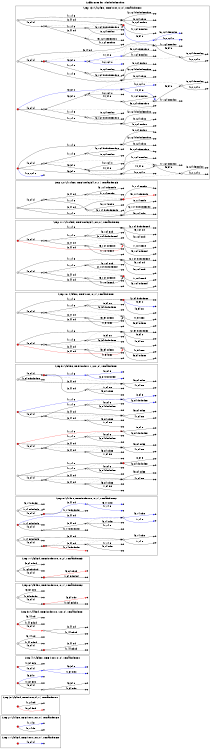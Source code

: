 digraph suffixTree {
  labelloc="t";
  label="Suffix Tree for \"dedododeeodo$\"";
  rankdir=LR;
  size="8,5"
  node [margin=0 fontcolor=blue fontsize=1 width=0.1 shape=circle style=filled];

  subgraph cluster_1 {
    label="Step 1: S[0]=d, AP=(root,'\\0x',0), remainder=0"

    root1_0 -> node260131_0 [label = "[0,0] d" color=blue];

    node260131_0 [ shape=point ]
    root1_0 [ width=0.15  fillcolor=red ]
  }

  subgraph cluster_2 {
    label="Step 2: S[1]=e, AP=(root,'\\0x',0), remainder=0"

    root2_1 -> node260132_1 [label = "[0,1] de"];
    root2_1 -> node251132_1 [label = "[1,1] e" color=blue];

    node260132_1 [ shape=point ]
    node251132_1 [ shape=point ]
    root2_1 [ width=0.15  fillcolor=red ]
  }

  subgraph cluster_3 {
    label="Step 3: S[2]=d, AP=(root,'d',1), remainder=1"

    root3_2 -> node260133_2 [label = "[0,2] ded" color=red];
    root3_2 -> node251133_2 [label = "[1,2] ed"];

    node260133_2 [ shape=point ]
    node251133_2 [ shape=point ]
    root3_2 [ width=0.15  fillcolor=red ]
  }

  subgraph cluster_4 {
    label="Step 4: S[3]=o, AP=(root,'d',1), remainder=1"

    root4_3 -> node1004_3 [label = "[0,0] d" color=blue];
    root4_3 -> node251134_3 [label = "[1,3] edo"];
    node1004_3 -> node131134_3 [label = "[1,3] edo" color=blue];
    node1004_3 -> node113134_3 [label = "[3,3] o" color=blue];

    node113134_3 [ shape=point ]
    node251134_3 [ shape=point ]
    node131134_3 [ shape=point ]
    root4_3 [ width=0.15  fillcolor=red ]
  }

  subgraph cluster_4 {
    label="Step 4: S[3]=o, AP=(root,'o',0), remainder=0"

    root4_4 -> node1004_4 [label = "[0,0] d"];
    root4_4 -> node251134_4 [label = "[1,3] edo"];
    root4_4 -> node233134_4 [label = "[3,3] o" color=blue];
    node1004_4 -> node131134_4 [label = "[1,3] edo"];
    node1004_4 -> node113134_4 [label = "[3,3] o"];

    node113134_4 [ shape=point ]
    node251134_4 [ shape=point ]
    node131134_4 [ shape=point ]
    root4_4 [ width=0.15  fillcolor=red ]
    node233134_4 [ shape=point ]
  }

  subgraph cluster_5 {
    label="Step 5: S[4]=d, AP=(root,'d',1), remainder=1"

    root5_5 -> node1005_5 [label = "[0,0] d" color=red];
    root5_5 -> node251135_5 [label = "[1,4] edod"];
    root5_5 -> node233135_5 [label = "[3,4] od"];
    node1005_5 -> node131135_5 [label = "[1,4] edod"];
    node1005_5 -> node113135_5 [label = "[3,4] od"];

    node113135_5 [ shape=point ]
    node251135_5 [ shape=point ]
    node131135_5 [ shape=point ]
    root5_5 [ width=0.15  fillcolor=red ]
    node233135_5 [ shape=point ]
  }

  subgraph cluster_5 {
    label="Step 5: S[4]=d, AP=(node100,'\\0x',0), remainder=1"

    root5_6 -> node1005_6 [label = "[0,0] d"];
    root5_6 -> node251135_6 [label = "[1,4] edod"];
    root5_6 -> node233135_6 [label = "[3,4] od"];
    node1005_6 -> node131135_6 [label = "[1,4] edod"];
    node1005_6 -> node113135_6 [label = "[3,4] od"];

    node1005_6 [width=0.15 fillcolor=red]
    node113135_6 [ shape=point ]
    node251135_6 [ shape=point ]
    node131135_6 [ shape=point ]
    root5_6 [ width=0.15 ]
    node233135_6 [ shape=point ]
  }

  subgraph cluster_6 {
    label="Step 6: S[5]=o, AP=(node100,'o',1), remainder=2"

    root6_7 -> node1006_7 [label = "[0,0] d"];
    root6_7 -> node251136_7 [label = "[1,5] edodo"];
    root6_7 -> node233136_7 [label = "[3,5] odo"];
    node1006_7 -> node131136_7 [label = "[1,5] edodo"];
    node1006_7 -> node113136_7 [label = "[3,5] odo" color=red];

    node1006_7 [width=0.15 fillcolor=red]
    node113136_7 [ shape=point ]
    node251136_7 [ shape=point ]
    node131136_7 [ shape=point ]
    root6_7 [ width=0.15 ]
    node233136_7 [ shape=point ]
  }

  subgraph cluster_7 {
    label="Step 7: S[6]=d, AP=(node100,'o',2), remainder=3"

    root7_8 -> node1007_8 [label = "[0,0] d"];
    root7_8 -> node251137_8 [label = "[1,6] edodod"];
    root7_8 -> node233137_8 [label = "[3,6] odod"];
    node1007_8 -> node131137_8 [label = "[1,6] edodod"];
    node1007_8 -> node113137_8 [label = "[3,6] odod" color=red];

    node1007_8 [width=0.15 fillcolor=red]
    node113137_8 [ shape=point ]
    node251137_8 [ shape=point ]
    node131137_8 [ shape=point ]
    root7_8 [ width=0.15 ]
    node233137_8 [ shape=point ]
  }

  subgraph cluster_8 {
    label="Step 8: S[7]=e, AP=(node100,'o',2), remainder=3"

    root8_9 -> node1008_9 [label = "[0,0] d"];
    root8_9 -> node251138_9 [label = "[1,7] edodode"];
    root8_9 -> node233138_9 [label = "[3,7] odode"];
    node1008_9 -> node131138_9 [label = "[1,7] edodode"];
    node1008_9 -> node3348_9 [label = "[3,4] od" color=blue];
    node3348_9 -> node97138_9 [label = "[7,7] e" color=blue];
    node3348_9 -> node115138_9 [label = "[5,7] ode" color=blue];

    node1008_9 [width=0.15 fillcolor=red]
    node251138_9 [ shape=point ]
    node131138_9 [ shape=point ]
    node115138_9 [ shape=point ]
    root8_9 [ width=0.15 ]
    node97138_9 [ shape=point ]
    node233138_9 [ shape=point ]
  }

  subgraph cluster_8 {
    label="Step 8: S[7]=e, AP=(root,'o',2), remainder=2"

    root8_10 -> node1008_10 [label = "[0,0] d"];
    root8_10 -> node251138_10 [label = "[1,7] edodode"];
    root8_10 -> node2348_10 [label = "[3,4] od" color=blue];
    node1008_10 -> node131138_10 [label = "[1,7] edodode"];
    node1008_10 -> node3348_10 [label = "[3,4] od"];
    node3348_10 -> node2348_10 [ style=dotted ];
    node2348_10 -> node87138_10 [label = "[7,7] e" color=blue];
    node2348_10 -> node105138_10 [label = "[5,7] ode" color=blue];
    node3348_10 -> node97138_10 [label = "[7,7] e"];
    node3348_10 -> node115138_10 [label = "[5,7] ode"];

    node87138_10 [ shape=point ]
    node251138_10 [ shape=point ]
    node105138_10 [ shape=point ]
    node131138_10 [ shape=point ]
    node115138_10 [ shape=point ]
    root8_10 [ width=0.15  fillcolor=red ]
    node97138_10 [ shape=point ]
  }

  subgraph cluster_8 {
    label="Step 8: S[7]=e, AP=(node100,'e',1), remainder=2"

    root8_11 -> node1008_11 [label = "[0,0] d"];
    root8_11 -> node251138_11 [label = "[1,7] edodode"];
    root8_11 -> node2348_11 [label = "[3,4] od"];
    node2348_11 -> node1008_11 [ style=dotted ];
    node1008_11 -> node131138_11 [label = "[1,7] edodode" color=red];
    node1008_11 -> node3348_11 [label = "[3,4] od"];
    node3348_11 -> node2348_11 [ style=dotted ];
    node2348_11 -> node87138_11 [label = "[7,7] e"];
    node2348_11 -> node105138_11 [label = "[5,7] ode"];
    node3348_11 -> node97138_11 [label = "[7,7] e"];
    node3348_11 -> node115138_11 [label = "[5,7] ode"];

    node1008_11 [width=0.15 fillcolor=red]
    node87138_11 [ shape=point ]
    node251138_11 [ shape=point ]
    node105138_11 [ shape=point ]
    node131138_11 [ shape=point ]
    node115138_11 [ shape=point ]
    root8_11 [ width=0.15 ]
    node97138_11 [ shape=point ]
  }

  subgraph cluster_9 {
    label="Step 9: S[8]=e, AP=(node100,'e',1), remainder=2"

    root9_12 -> node1009_12 [label = "[0,0] d"];
    root9_12 -> node251139_12 [label = "[1,8] edododee"];
    root9_12 -> node2349_12 [label = "[3,4] od"];
    node2349_12 -> node1009_12 [ style=dotted ];
    node1009_12 -> node2119_12 [label = "[1,1] e" color=blue];
    node1009_12 -> node3349_12 [label = "[3,4] od"];
    node3349_12 -> node2349_12 [ style=dotted ];
    node2349_12 -> node87139_12 [label = "[7,8] ee"];
    node2349_12 -> node105139_12 [label = "[5,8] odee"];
    node2119_12 -> node132139_12 [label = "[2,8] dododee" color=blue];
    node2119_12 -> node78139_12 [label = "[8,8] e" color=blue];
    node3349_12 -> node97139_12 [label = "[7,8] ee"];
    node3349_12 -> node115139_12 [label = "[5,8] odee"];

    node1009_12 [width=0.15 fillcolor=red]
    node87139_12 [ shape=point ]
    node132139_12 [ shape=point ]
    node251139_12 [ shape=point ]
    node105139_12 [ shape=point ]
    node78139_12 [ shape=point ]
    node115139_12 [ shape=point ]
    root9_12 [ width=0.15 ]
    node97139_12 [ shape=point ]
  }

  subgraph cluster_9 {
    label="Step 9: S[8]=e, AP=(root,'e',1), remainder=1"

    root9_13 -> node1009_13 [label = "[0,0] d"];
    root9_13 -> node1119_13 [label = "[1,1] e" color=blue];
    root9_13 -> node2349_13 [label = "[3,4] od"];
    node2349_13 -> node1009_13 [ style=dotted ];
    node1009_13 -> node2119_13 [label = "[1,1] e"];
    node2119_13 -> node1119_13 [ style=dotted ];
    node1009_13 -> node3349_13 [label = "[3,4] od"];
    node3349_13 -> node2349_13 [ style=dotted ];
    node1119_13 -> node122139_13 [label = "[2,8] dododee" color=blue];
    node1119_13 -> node68139_13 [label = "[8,8] e" color=blue];
    node2349_13 -> node87139_13 [label = "[7,8] ee"];
    node2349_13 -> node105139_13 [label = "[5,8] odee"];
    node2119_13 -> node132139_13 [label = "[2,8] dododee"];
    node2119_13 -> node78139_13 [label = "[8,8] e"];
    node3349_13 -> node97139_13 [label = "[7,8] ee"];
    node3349_13 -> node115139_13 [label = "[5,8] odee"];

    node97139_13 [ shape=point ]
    node68139_13 [ shape=point ]
    node122139_13 [ shape=point ]
    node87139_13 [ shape=point ]
    node132139_13 [ shape=point ]
    node105139_13 [ shape=point ]
    node78139_13 [ shape=point ]
    node115139_13 [ shape=point ]
    root9_13 [ width=0.15  fillcolor=red ]
  }

  subgraph cluster_9 {
    label="Step 9: S[8]=e, AP=(root,'e',1), remainder=1"

    root9_14 -> node1009_14 [label = "[0,0] d"];
    root9_14 -> node1119_14 [label = "[1,1] e" color=red];
    root9_14 -> node2349_14 [label = "[3,4] od"];
    node2349_14 -> node1009_14 [ style=dotted ];
    node1009_14 -> node2119_14 [label = "[1,1] e"];
    node2119_14 -> node1119_14 [ style=dotted ];
    node1009_14 -> node3349_14 [label = "[3,4] od"];
    node3349_14 -> node2349_14 [ style=dotted ];
    node1119_14 -> node122139_14 [label = "[2,8] dododee"];
    node1119_14 -> node68139_14 [label = "[8,8] e"];
    node2349_14 -> node87139_14 [label = "[7,8] ee"];
    node2349_14 -> node105139_14 [label = "[5,8] odee"];
    node2119_14 -> node132139_14 [label = "[2,8] dododee"];
    node2119_14 -> node78139_14 [label = "[8,8] e"];
    node3349_14 -> node97139_14 [label = "[7,8] ee"];
    node3349_14 -> node115139_14 [label = "[5,8] odee"];

    node97139_14 [ shape=point ]
    node68139_14 [ shape=point ]
    node122139_14 [ shape=point ]
    node87139_14 [ shape=point ]
    node132139_14 [ shape=point ]
    node105139_14 [ shape=point ]
    node78139_14 [ shape=point ]
    node115139_14 [ shape=point ]
    root9_14 [ width=0.15  fillcolor=red ]
  }

  subgraph cluster_9 {
    label="Step 9: S[8]=e, AP=(node111,'\\0x',0), remainder=1"

    root9_15 -> node1009_15 [label = "[0,0] d"];
    root9_15 -> node1119_15 [label = "[1,1] e"];
    root9_15 -> node2349_15 [label = "[3,4] od"];
    node2349_15 -> node1009_15 [ style=dotted ];
    node1009_15 -> node2119_15 [label = "[1,1] e"];
    node2119_15 -> node1119_15 [ style=dotted ];
    node1009_15 -> node3349_15 [label = "[3,4] od"];
    node3349_15 -> node2349_15 [ style=dotted ];
    node1119_15 -> node122139_15 [label = "[2,8] dododee"];
    node1119_15 -> node68139_15 [label = "[8,8] e"];
    node2349_15 -> node87139_15 [label = "[7,8] ee"];
    node2349_15 -> node105139_15 [label = "[5,8] odee"];
    node2119_15 -> node132139_15 [label = "[2,8] dododee"];
    node2119_15 -> node78139_15 [label = "[8,8] e"];
    node3349_15 -> node97139_15 [label = "[7,8] ee"];
    node3349_15 -> node115139_15 [label = "[5,8] odee"];

    node1119_15 [width=0.15 fillcolor=red]
    node97139_15 [ shape=point ]
    node68139_15 [ shape=point ]
    node122139_15 [ shape=point ]
    node87139_15 [ shape=point ]
    node132139_15 [ shape=point ]
    node105139_15 [ shape=point ]
    node78139_15 [ shape=point ]
    node115139_15 [ shape=point ]
    root9_15 [ width=0.15 ]
  }

  subgraph cluster_10 {
    label="Step 10: S[9]=o, AP=(node111,'\\0x',0), remainder=1"

    root10_16 -> node10010_16 [label = "[0,0] d"];
    root10_16 -> node11110_16 [label = "[1,1] e"];
    root10_16 -> node23410_16 [label = "[3,4] od"];
    node23410_16 -> node10010_16 [ style=dotted ];
    node10010_16 -> node21110_16 [label = "[1,1] e"];
    node21110_16 -> node11110_16 [ style=dotted ];
    node10010_16 -> node33410_16 [label = "[3,4] od"];
    node33410_16 -> node23410_16 [ style=dotted ];
    node11110_16 -> node1221310_16 [label = "[2,9] dododeeo"];
    node11110_16 -> node681310_16 [label = "[8,9] eo"];
    node11110_16 -> node591310_16 [label = "[9,9] o" color=blue];
    node23410_16 -> node871310_16 [label = "[7,9] eeo"];
    node23410_16 -> node1051310_16 [label = "[5,9] odeeo"];
    node21110_16 -> node1321310_16 [label = "[2,9] dododeeo"];
    node21110_16 -> node781310_16 [label = "[8,9] eo"];
    node33410_16 -> node971310_16 [label = "[7,9] eeo"];
    node33410_16 -> node1151310_16 [label = "[5,9] odeeo"];

    node11110_16 [width=0.15 fillcolor=red]
    node971310_16 [ shape=point ]
    node681310_16 [ shape=point ]
    node591310_16 [ shape=point ]
    node1221310_16 [ shape=point ]
    node871310_16 [ shape=point ]
    node1321310_16 [ shape=point ]
    node1051310_16 [ shape=point ]
    node781310_16 [ shape=point ]
    node1151310_16 [ shape=point ]
    root10_16 [ width=0.15 ]
  }

  subgraph cluster_10 {
    label="Step 10: S[9]=o, AP=(root,'o',1), remainder=1"

    root10_17 -> node10010_17 [label = "[0,0] d"];
    root10_17 -> node11110_17 [label = "[1,1] e"];
    root10_17 -> node23410_17 [label = "[3,4] od" color=red];
    node23410_17 -> node10010_17 [ style=dotted ];
    node10010_17 -> node21110_17 [label = "[1,1] e"];
    node21110_17 -> node11110_17 [ style=dotted ];
    node10010_17 -> node33410_17 [label = "[3,4] od"];
    node33410_17 -> node23410_17 [ style=dotted ];
    node11110_17 -> node1221310_17 [label = "[2,9] dododeeo"];
    node11110_17 -> node681310_17 [label = "[8,9] eo"];
    node11110_17 -> node591310_17 [label = "[9,9] o"];
    node23410_17 -> node871310_17 [label = "[7,9] eeo"];
    node23410_17 -> node1051310_17 [label = "[5,9] odeeo"];
    node21110_17 -> node1321310_17 [label = "[2,9] dododeeo"];
    node21110_17 -> node781310_17 [label = "[8,9] eo"];
    node33410_17 -> node971310_17 [label = "[7,9] eeo"];
    node33410_17 -> node1151310_17 [label = "[5,9] odeeo"];

    node971310_17 [ shape=point ]
    node681310_17 [ shape=point ]
    node591310_17 [ shape=point ]
    node1221310_17 [ shape=point ]
    node871310_17 [ shape=point ]
    node1321310_17 [ shape=point ]
    node1051310_17 [ shape=point ]
    node781310_17 [ shape=point ]
    node1151310_17 [ shape=point ]
    root10_17 [ width=0.15  fillcolor=red ]
  }

  subgraph cluster_11 {
    label="Step 11: S[10]=d, AP=(root,'o',2), remainder=2"

    root11_18 -> node10011_18 [label = "[0,0] d"];
    root11_18 -> node11111_18 [label = "[1,1] e"];
    root11_18 -> node23411_18 [label = "[3,4] od" color=red];
    node23411_18 -> node10011_18 [ style=dotted ];
    node10011_18 -> node21111_18 [label = "[1,1] e"];
    node21111_18 -> node11111_18 [ style=dotted ];
    node10011_18 -> node33411_18 [label = "[3,4] od"];
    node33411_18 -> node23411_18 [ style=dotted ];
    node11111_18 -> node1221311_18 [label = "[2,10] dododeeod"];
    node11111_18 -> node681311_18 [label = "[8,10] eod"];
    node11111_18 -> node591311_18 [label = "[9,10] od"];
    node23411_18 -> node871311_18 [label = "[7,10] eeod"];
    node23411_18 -> node1051311_18 [label = "[5,10] odeeod"];
    node21111_18 -> node1321311_18 [label = "[2,10] dododeeod"];
    node21111_18 -> node781311_18 [label = "[8,10] eod"];
    node33411_18 -> node971311_18 [label = "[7,10] eeod"];
    node33411_18 -> node1151311_18 [label = "[5,10] odeeod"];

    node971311_18 [ shape=point ]
    node681311_18 [ shape=point ]
    node591311_18 [ shape=point ]
    node1221311_18 [ shape=point ]
    node871311_18 [ shape=point ]
    node1321311_18 [ shape=point ]
    node1051311_18 [ shape=point ]
    node781311_18 [ shape=point ]
    node1151311_18 [ shape=point ]
    root11_18 [ width=0.15  fillcolor=red ]
  }

  subgraph cluster_11 {
    label="Step 11: S[10]=d, AP=(node234,'\\0x',0), remainder=2"

    root11_19 -> node10011_19 [label = "[0,0] d"];
    root11_19 -> node11111_19 [label = "[1,1] e"];
    root11_19 -> node23411_19 [label = "[3,4] od"];
    node23411_19 -> node10011_19 [ style=dotted ];
    node10011_19 -> node21111_19 [label = "[1,1] e"];
    node21111_19 -> node11111_19 [ style=dotted ];
    node10011_19 -> node33411_19 [label = "[3,4] od"];
    node33411_19 -> node23411_19 [ style=dotted ];
    node11111_19 -> node1221311_19 [label = "[2,10] dododeeod"];
    node11111_19 -> node681311_19 [label = "[8,10] eod"];
    node11111_19 -> node591311_19 [label = "[9,10] od"];
    node23411_19 -> node871311_19 [label = "[7,10] eeod"];
    node23411_19 -> node1051311_19 [label = "[5,10] odeeod"];
    node21111_19 -> node1321311_19 [label = "[2,10] dododeeod"];
    node21111_19 -> node781311_19 [label = "[8,10] eod"];
    node33411_19 -> node971311_19 [label = "[7,10] eeod"];
    node33411_19 -> node1151311_19 [label = "[5,10] odeeod"];

    node971311_19 [ shape=point ]
    node681311_19 [ shape=point ]
    node591311_19 [ shape=point ]
    node1221311_19 [ shape=point ]
    node871311_19 [ shape=point ]
    node1321311_19 [ shape=point ]
    node1051311_19 [ shape=point ]
    node781311_19 [ shape=point ]
    node1151311_19 [ shape=point ]
    root11_19 [ width=0.15 ]
    node23411_19 [width=0.15 fillcolor=red]
  }

  subgraph cluster_12 {
    label="Step 12: S[11]=o, AP=(node234,'o',1), remainder=3"

    root12_20 -> node10012_20 [label = "[0,0] d"];
    root12_20 -> node11112_20 [label = "[1,1] e"];
    root12_20 -> node23412_20 [label = "[3,4] od"];
    node23412_20 -> node10012_20 [ style=dotted ];
    node10012_20 -> node21112_20 [label = "[1,1] e"];
    node21112_20 -> node11112_20 [ style=dotted ];
    node10012_20 -> node33412_20 [label = "[3,4] od"];
    node33412_20 -> node23412_20 [ style=dotted ];
    node11112_20 -> node1221312_20 [label = "[2,11] dododeeodo"];
    node11112_20 -> node681312_20 [label = "[8,11] eodo"];
    node11112_20 -> node591312_20 [label = "[9,11] odo"];
    node23412_20 -> node871312_20 [label = "[7,11] eeodo"];
    node23412_20 -> node1051312_20 [label = "[5,11] odeeodo" color=red];
    node21112_20 -> node1321312_20 [label = "[2,11] dododeeodo"];
    node21112_20 -> node781312_20 [label = "[8,11] eodo"];
    node33412_20 -> node971312_20 [label = "[7,11] eeodo"];
    node33412_20 -> node1151312_20 [label = "[5,11] odeeodo"];

    node971312_20 [ shape=point ]
    node681312_20 [ shape=point ]
    node591312_20 [ shape=point ]
    node1221312_20 [ shape=point ]
    node871312_20 [ shape=point ]
    node1321312_20 [ shape=point ]
    node1051312_20 [ shape=point ]
    node781312_20 [ shape=point ]
    node1151312_20 [ shape=point ]
    root12_20 [ width=0.15 ]
    node23412_20 [width=0.15 fillcolor=red]
  }

  subgraph cluster_13 {
    label="Step 13: S[12]=$, AP=(node234,'o',1), remainder=3"

    root13_21 -> node10013_21 [label = "[0,0] d"];
    root13_21 -> node11113_21 [label = "[1,1] e"];
    root13_21 -> node23413_21 [label = "[3,4] od"];
    node23413_21 -> node10013_21 [ style=dotted ];
    node10013_21 -> node21113_21 [label = "[1,1] e"];
    node21113_21 -> node11113_21 [ style=dotted ];
    node10013_21 -> node33413_21 [label = "[3,4] od"];
    node33413_21 -> node23413_21 [ style=dotted ];
    node11113_21 -> node1221313_21 [label = "[2,12] dododeeodo$"];
    node11113_21 -> node681313_21 [label = "[8,12] eodo$"];
    node11113_21 -> node591313_21 [label = "[9,12] odo$"];
    node23413_21 -> node871313_21 [label = "[7,12] eeodo$"];
    node23413_21 -> node35513_21 [label = "[5,5] o" color=blue];
    node21113_21 -> node1321313_21 [label = "[2,12] dododeeodo$"];
    node21113_21 -> node781313_21 [label = "[8,12] eodo$"];
    node33413_21 -> node971313_21 [label = "[7,12] eeodo$"];
    node33413_21 -> node1151313_21 [label = "[5,12] odeeodo$"];
    node35513_21 -> node4121313_21 [label = "[12,12] $" color=blue];
    node35513_21 -> node1061313_21 [label = "[6,12] deeodo$" color=blue];

    node1061313_21 [ shape=point ]
    node971313_21 [ shape=point ]
    node4121313_21 [ shape=point ]
    node681313_21 [ shape=point ]
    node591313_21 [ shape=point ]
    node1221313_21 [ shape=point ]
    node871313_21 [ shape=point ]
    node1321313_21 [ shape=point ]
    node781313_21 [ shape=point ]
    node1151313_21 [ shape=point ]
    root13_21 [ width=0.15 ]
    node23413_21 [width=0.15 fillcolor=red]
  }

  subgraph cluster_13 {
    label="Step 13: S[12]=$, AP=(node100,'o',1), remainder=2"

    root13_22 -> node10013_22 [label = "[0,0] d"];
    root13_22 -> node11113_22 [label = "[1,1] e"];
    root13_22 -> node23413_22 [label = "[3,4] od"];
    node23413_22 -> node10013_22 [ style=dotted ];
    node10013_22 -> node21113_22 [label = "[1,1] e"];
    node21113_22 -> node11113_22 [ style=dotted ];
    node10013_22 -> node23313_22 [label = "[3,3] o" color=blue];
    node11113_22 -> node1221313_22 [label = "[2,12] dododeeodo$"];
    node11113_22 -> node681313_22 [label = "[8,12] eodo$"];
    node11113_22 -> node591313_22 [label = "[9,12] odo$"];
    node23413_22 -> node871313_22 [label = "[7,12] eeodo$"];
    node23413_22 -> node35513_22 [label = "[5,5] o"];
    node35513_22 -> node23313_22 [ style=dotted ];
    node21113_22 -> node1321313_22 [label = "[2,12] dododeeodo$"];
    node21113_22 -> node781313_22 [label = "[8,12] eodo$"];
    node23313_22 -> node3121313_22 [label = "[12,12] $" color=blue];
    node23313_22 -> node34413_22 [label = "[4,4] d" color=blue];
    node34413_22 -> node23413_22 [ style=dotted ];
    node35513_22 -> node4121313_22 [label = "[12,12] $"];
    node35513_22 -> node1061313_22 [label = "[6,12] deeodo$"];
    node34413_22 -> node971313_22 [label = "[7,12] eeodo$"];
    node34413_22 -> node1151313_22 [label = "[5,12] odeeodo$"];

    node10013_22 [width=0.15 fillcolor=red]
    node1061313_22 [ shape=point ]
    node4121313_22 [ shape=point ]
    node971313_22 [ shape=point ]
    node681313_22 [ shape=point ]
    node591313_22 [ shape=point ]
    node1221313_22 [ shape=point ]
    node871313_22 [ shape=point ]
    node1321313_22 [ shape=point ]
    node781313_22 [ shape=point ]
    node1151313_22 [ shape=point ]
    root13_22 [ width=0.15 ]
    node3121313_22 [ shape=point ]
  }

  subgraph cluster_13 {
    label="Step 13: S[12]=$, AP=(root,'o',1), remainder=1"

    root13_23 -> node10013_23 [label = "[0,0] d"];
    root13_23 -> node11113_23 [label = "[1,1] e"];
    root13_23 -> node13313_23 [label = "[3,3] o" color=blue];
    node10013_23 -> node21113_23 [label = "[1,1] e"];
    node21113_23 -> node11113_23 [ style=dotted ];
    node10013_23 -> node23313_23 [label = "[3,3] o"];
    node23313_23 -> node13313_23 [ style=dotted ];
    node11113_23 -> node1221313_23 [label = "[2,12] dododeeodo$"];
    node11113_23 -> node681313_23 [label = "[8,12] eodo$"];
    node11113_23 -> node591313_23 [label = "[9,12] odo$"];
    node13313_23 -> node2121313_23 [label = "[12,12] $" color=blue];
    node13313_23 -> node24413_23 [label = "[4,4] d" color=blue];
    node24413_23 -> node10013_23 [ style=dotted ];
    node21113_23 -> node1321313_23 [label = "[2,12] dododeeodo$"];
    node21113_23 -> node781313_23 [label = "[8,12] eodo$"];
    node23313_23 -> node3121313_23 [label = "[12,12] $"];
    node23313_23 -> node34413_23 [label = "[4,4] d"];
    node34413_23 -> node24413_23 [ style=dotted ];
    node24413_23 -> node871313_23 [label = "[7,12] eeodo$"];
    node24413_23 -> node35513_23 [label = "[5,5] o"];
    node35513_23 -> node23313_23 [ style=dotted ];
    node34413_23 -> node971313_23 [label = "[7,12] eeodo$"];
    node34413_23 -> node1151313_23 [label = "[5,12] odeeodo$"];
    node35513_23 -> node4121313_23 [label = "[12,12] $"];
    node35513_23 -> node1061313_23 [label = "[6,12] deeodo$"];

    node1061313_23 [ shape=point ]
    node971313_23 [ shape=point ]
    node4121313_23 [ shape=point ]
    node681313_23 [ shape=point ]
    node591313_23 [ shape=point ]
    node2121313_23 [ shape=point ]
    node1221313_23 [ shape=point ]
    node1321313_23 [ shape=point ]
    node871313_23 [ shape=point ]
    node781313_23 [ shape=point ]
    node1151313_23 [ shape=point ]
    root13_23 [ width=0.15  fillcolor=red ]
    node3121313_23 [ shape=point ]
  }

  subgraph cluster_13 {
    label="Step 13: S[12]=$, AP=(root,'$',0), remainder=0"

    root13_24 -> node14121313_24 [label = "[12,12] $" color=blue];
    root13_24 -> node10013_24 [label = "[0,0] d"];
    root13_24 -> node11113_24 [label = "[1,1] e"];
    root13_24 -> node13313_24 [label = "[3,3] o"];
    node10013_24 -> node21113_24 [label = "[1,1] e"];
    node21113_24 -> node11113_24 [ style=dotted ];
    node10013_24 -> node23313_24 [label = "[3,3] o"];
    node23313_24 -> node13313_24 [ style=dotted ];
    node11113_24 -> node1221313_24 [label = "[2,12] dododeeodo$"];
    node11113_24 -> node681313_24 [label = "[8,12] eodo$"];
    node11113_24 -> node591313_24 [label = "[9,12] odo$"];
    node13313_24 -> node2121313_24 [label = "[12,12] $"];
    node13313_24 -> node24413_24 [label = "[4,4] d"];
    node24413_24 -> node10013_24 [ style=dotted ];
    node21113_24 -> node1321313_24 [label = "[2,12] dododeeodo$"];
    node21113_24 -> node781313_24 [label = "[8,12] eodo$"];
    node23313_24 -> node3121313_24 [label = "[12,12] $"];
    node23313_24 -> node34413_24 [label = "[4,4] d"];
    node34413_24 -> node24413_24 [ style=dotted ];
    node24413_24 -> node871313_24 [label = "[7,12] eeodo$"];
    node24413_24 -> node35513_24 [label = "[5,5] o"];
    node35513_24 -> node23313_24 [ style=dotted ];
    node34413_24 -> node971313_24 [label = "[7,12] eeodo$"];
    node34413_24 -> node1151313_24 [label = "[5,12] odeeodo$"];
    node35513_24 -> node4121313_24 [label = "[12,12] $"];
    node35513_24 -> node1061313_24 [label = "[6,12] deeodo$"];

    node1061313_24 [ shape=point ]
    node971313_24 [ shape=point ]
    node4121313_24 [ shape=point ]
    node681313_24 [ shape=point ]
    node591313_24 [ shape=point ]
    node14121313_24 [ shape=point ]
    node2121313_24 [ shape=point ]
    node1221313_24 [ shape=point ]
    node1321313_24 [ shape=point ]
    node871313_24 [ shape=point ]
    node781313_24 [ shape=point ]
    node1151313_24 [ shape=point ]
    root13_24 [ width=0.15  fillcolor=red ]
    node3121313_24 [ shape=point ]
  }

}